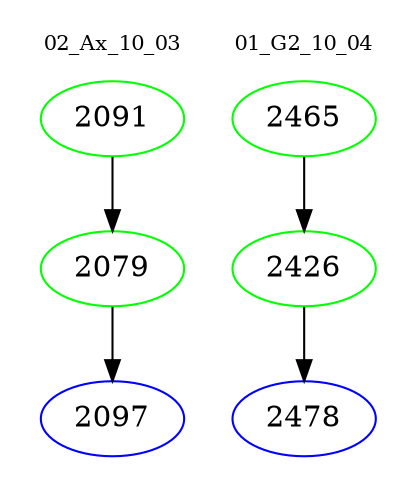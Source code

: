 digraph{
subgraph cluster_0 {
color = white
label = "02_Ax_10_03";
fontsize=10;
T0_2091 [label="2091", color="green"]
T0_2091 -> T0_2079 [color="black"]
T0_2079 [label="2079", color="green"]
T0_2079 -> T0_2097 [color="black"]
T0_2097 [label="2097", color="blue"]
}
subgraph cluster_1 {
color = white
label = "01_G2_10_04";
fontsize=10;
T1_2465 [label="2465", color="green"]
T1_2465 -> T1_2426 [color="black"]
T1_2426 [label="2426", color="green"]
T1_2426 -> T1_2478 [color="black"]
T1_2478 [label="2478", color="blue"]
}
}
